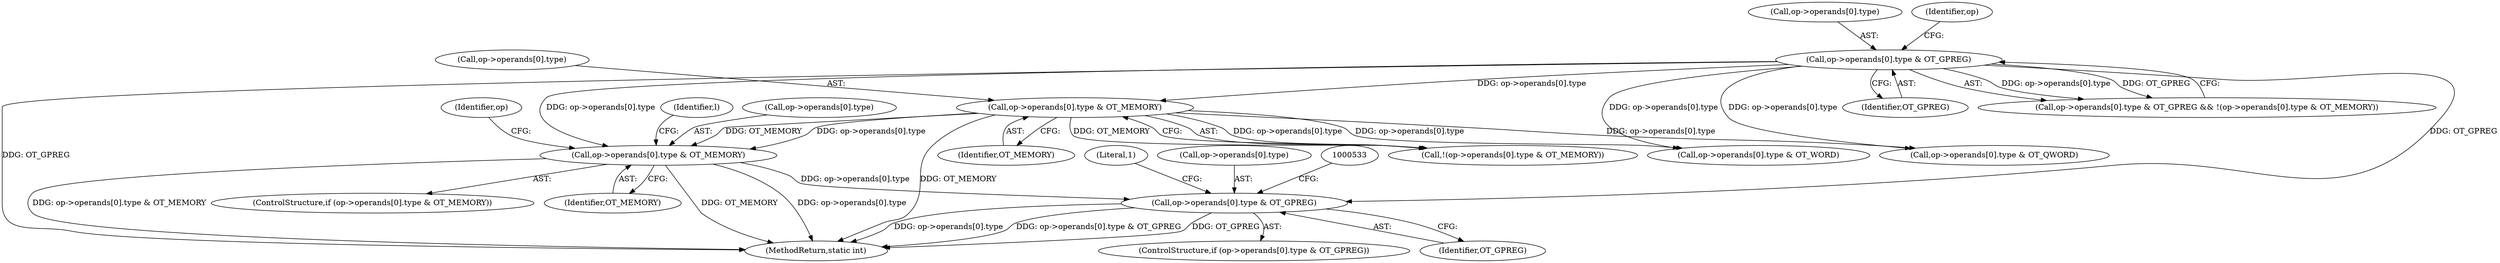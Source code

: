 digraph "0_radare2_f17bfd9f1da05f30f23a4dd05e9d2363e1406948@pointer" {
"1000497" [label="(Call,op->operands[0].type & OT_MEMORY)"];
"1000189" [label="(Call,op->operands[0].type & OT_GPREG)"];
"1000199" [label="(Call,op->operands[0].type & OT_MEMORY)"];
"1000518" [label="(Call,op->operands[0].type & OT_GPREG)"];
"1000197" [label="(Identifier,OT_GPREG)"];
"1000512" [label="(Identifier,op)"];
"1000497" [label="(Call,op->operands[0].type & OT_MEMORY)"];
"1000188" [label="(Call,op->operands[0].type & OT_GPREG && !(op->operands[0].type & OT_MEMORY))"];
"1000198" [label="(Call,!(op->operands[0].type & OT_MEMORY))"];
"1003216" [label="(MethodReturn,static int)"];
"1000287" [label="(Call,op->operands[0].type & OT_WORD)"];
"1000526" [label="(Identifier,OT_GPREG)"];
"1003215" [label="(Identifier,l)"];
"1000496" [label="(ControlStructure,if (op->operands[0].type & OT_MEMORY))"];
"1000517" [label="(ControlStructure,if (op->operands[0].type & OT_GPREG))"];
"1000498" [label="(Call,op->operands[0].type)"];
"1000518" [label="(Call,op->operands[0].type & OT_GPREG)"];
"1000505" [label="(Identifier,OT_MEMORY)"];
"1000189" [label="(Call,op->operands[0].type & OT_GPREG)"];
"1000190" [label="(Call,op->operands[0].type)"];
"1000203" [label="(Identifier,op)"];
"1000200" [label="(Call,op->operands[0].type)"];
"1000217" [label="(Call,op->operands[0].type & OT_QWORD)"];
"1000207" [label="(Identifier,OT_MEMORY)"];
"1000549" [label="(Literal,1)"];
"1000199" [label="(Call,op->operands[0].type & OT_MEMORY)"];
"1000519" [label="(Call,op->operands[0].type)"];
"1000497" -> "1000496"  [label="AST: "];
"1000497" -> "1000505"  [label="CFG: "];
"1000498" -> "1000497"  [label="AST: "];
"1000505" -> "1000497"  [label="AST: "];
"1000512" -> "1000497"  [label="CFG: "];
"1003215" -> "1000497"  [label="CFG: "];
"1000497" -> "1003216"  [label="DDG: op->operands[0].type"];
"1000497" -> "1003216"  [label="DDG: op->operands[0].type & OT_MEMORY"];
"1000497" -> "1003216"  [label="DDG: OT_MEMORY"];
"1000189" -> "1000497"  [label="DDG: op->operands[0].type"];
"1000199" -> "1000497"  [label="DDG: op->operands[0].type"];
"1000199" -> "1000497"  [label="DDG: OT_MEMORY"];
"1000497" -> "1000518"  [label="DDG: op->operands[0].type"];
"1000189" -> "1000188"  [label="AST: "];
"1000189" -> "1000197"  [label="CFG: "];
"1000190" -> "1000189"  [label="AST: "];
"1000197" -> "1000189"  [label="AST: "];
"1000203" -> "1000189"  [label="CFG: "];
"1000188" -> "1000189"  [label="CFG: "];
"1000189" -> "1003216"  [label="DDG: OT_GPREG"];
"1000189" -> "1000188"  [label="DDG: op->operands[0].type"];
"1000189" -> "1000188"  [label="DDG: OT_GPREG"];
"1000189" -> "1000199"  [label="DDG: op->operands[0].type"];
"1000189" -> "1000217"  [label="DDG: op->operands[0].type"];
"1000189" -> "1000287"  [label="DDG: op->operands[0].type"];
"1000189" -> "1000518"  [label="DDG: OT_GPREG"];
"1000199" -> "1000198"  [label="AST: "];
"1000199" -> "1000207"  [label="CFG: "];
"1000200" -> "1000199"  [label="AST: "];
"1000207" -> "1000199"  [label="AST: "];
"1000198" -> "1000199"  [label="CFG: "];
"1000199" -> "1003216"  [label="DDG: OT_MEMORY"];
"1000199" -> "1000198"  [label="DDG: op->operands[0].type"];
"1000199" -> "1000198"  [label="DDG: OT_MEMORY"];
"1000199" -> "1000217"  [label="DDG: op->operands[0].type"];
"1000199" -> "1000287"  [label="DDG: op->operands[0].type"];
"1000518" -> "1000517"  [label="AST: "];
"1000518" -> "1000526"  [label="CFG: "];
"1000519" -> "1000518"  [label="AST: "];
"1000526" -> "1000518"  [label="AST: "];
"1000533" -> "1000518"  [label="CFG: "];
"1000549" -> "1000518"  [label="CFG: "];
"1000518" -> "1003216"  [label="DDG: op->operands[0].type"];
"1000518" -> "1003216"  [label="DDG: op->operands[0].type & OT_GPREG"];
"1000518" -> "1003216"  [label="DDG: OT_GPREG"];
}
